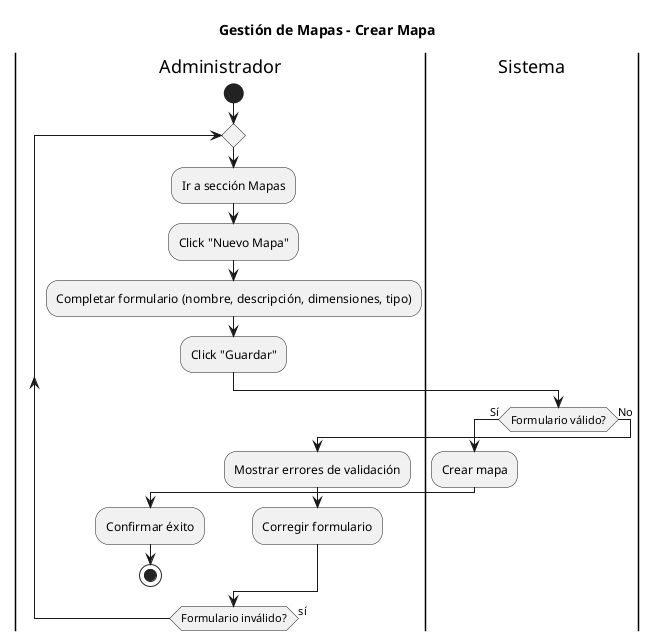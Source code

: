@startuml
title Gestión de Mapas - Crear Mapa
|Administrador|
start
repeat
  :Ir a sección Mapas;
  :Click "Nuevo Mapa";
  :Completar formulario (nombre, descripción, dimensiones, tipo);
  :Click "Guardar";

  |Sistema|
  if (Formulario válido?) then (Sí)
    :Crear mapa;
    |Administrador|
    :Confirmar éxito;
    stop
  else (No)
    :Mostrar errores de validación;
    |Administrador|
    :Corregir formulario;
  endif
repeat while (Formulario inválido?) is (sí)
@enduml
